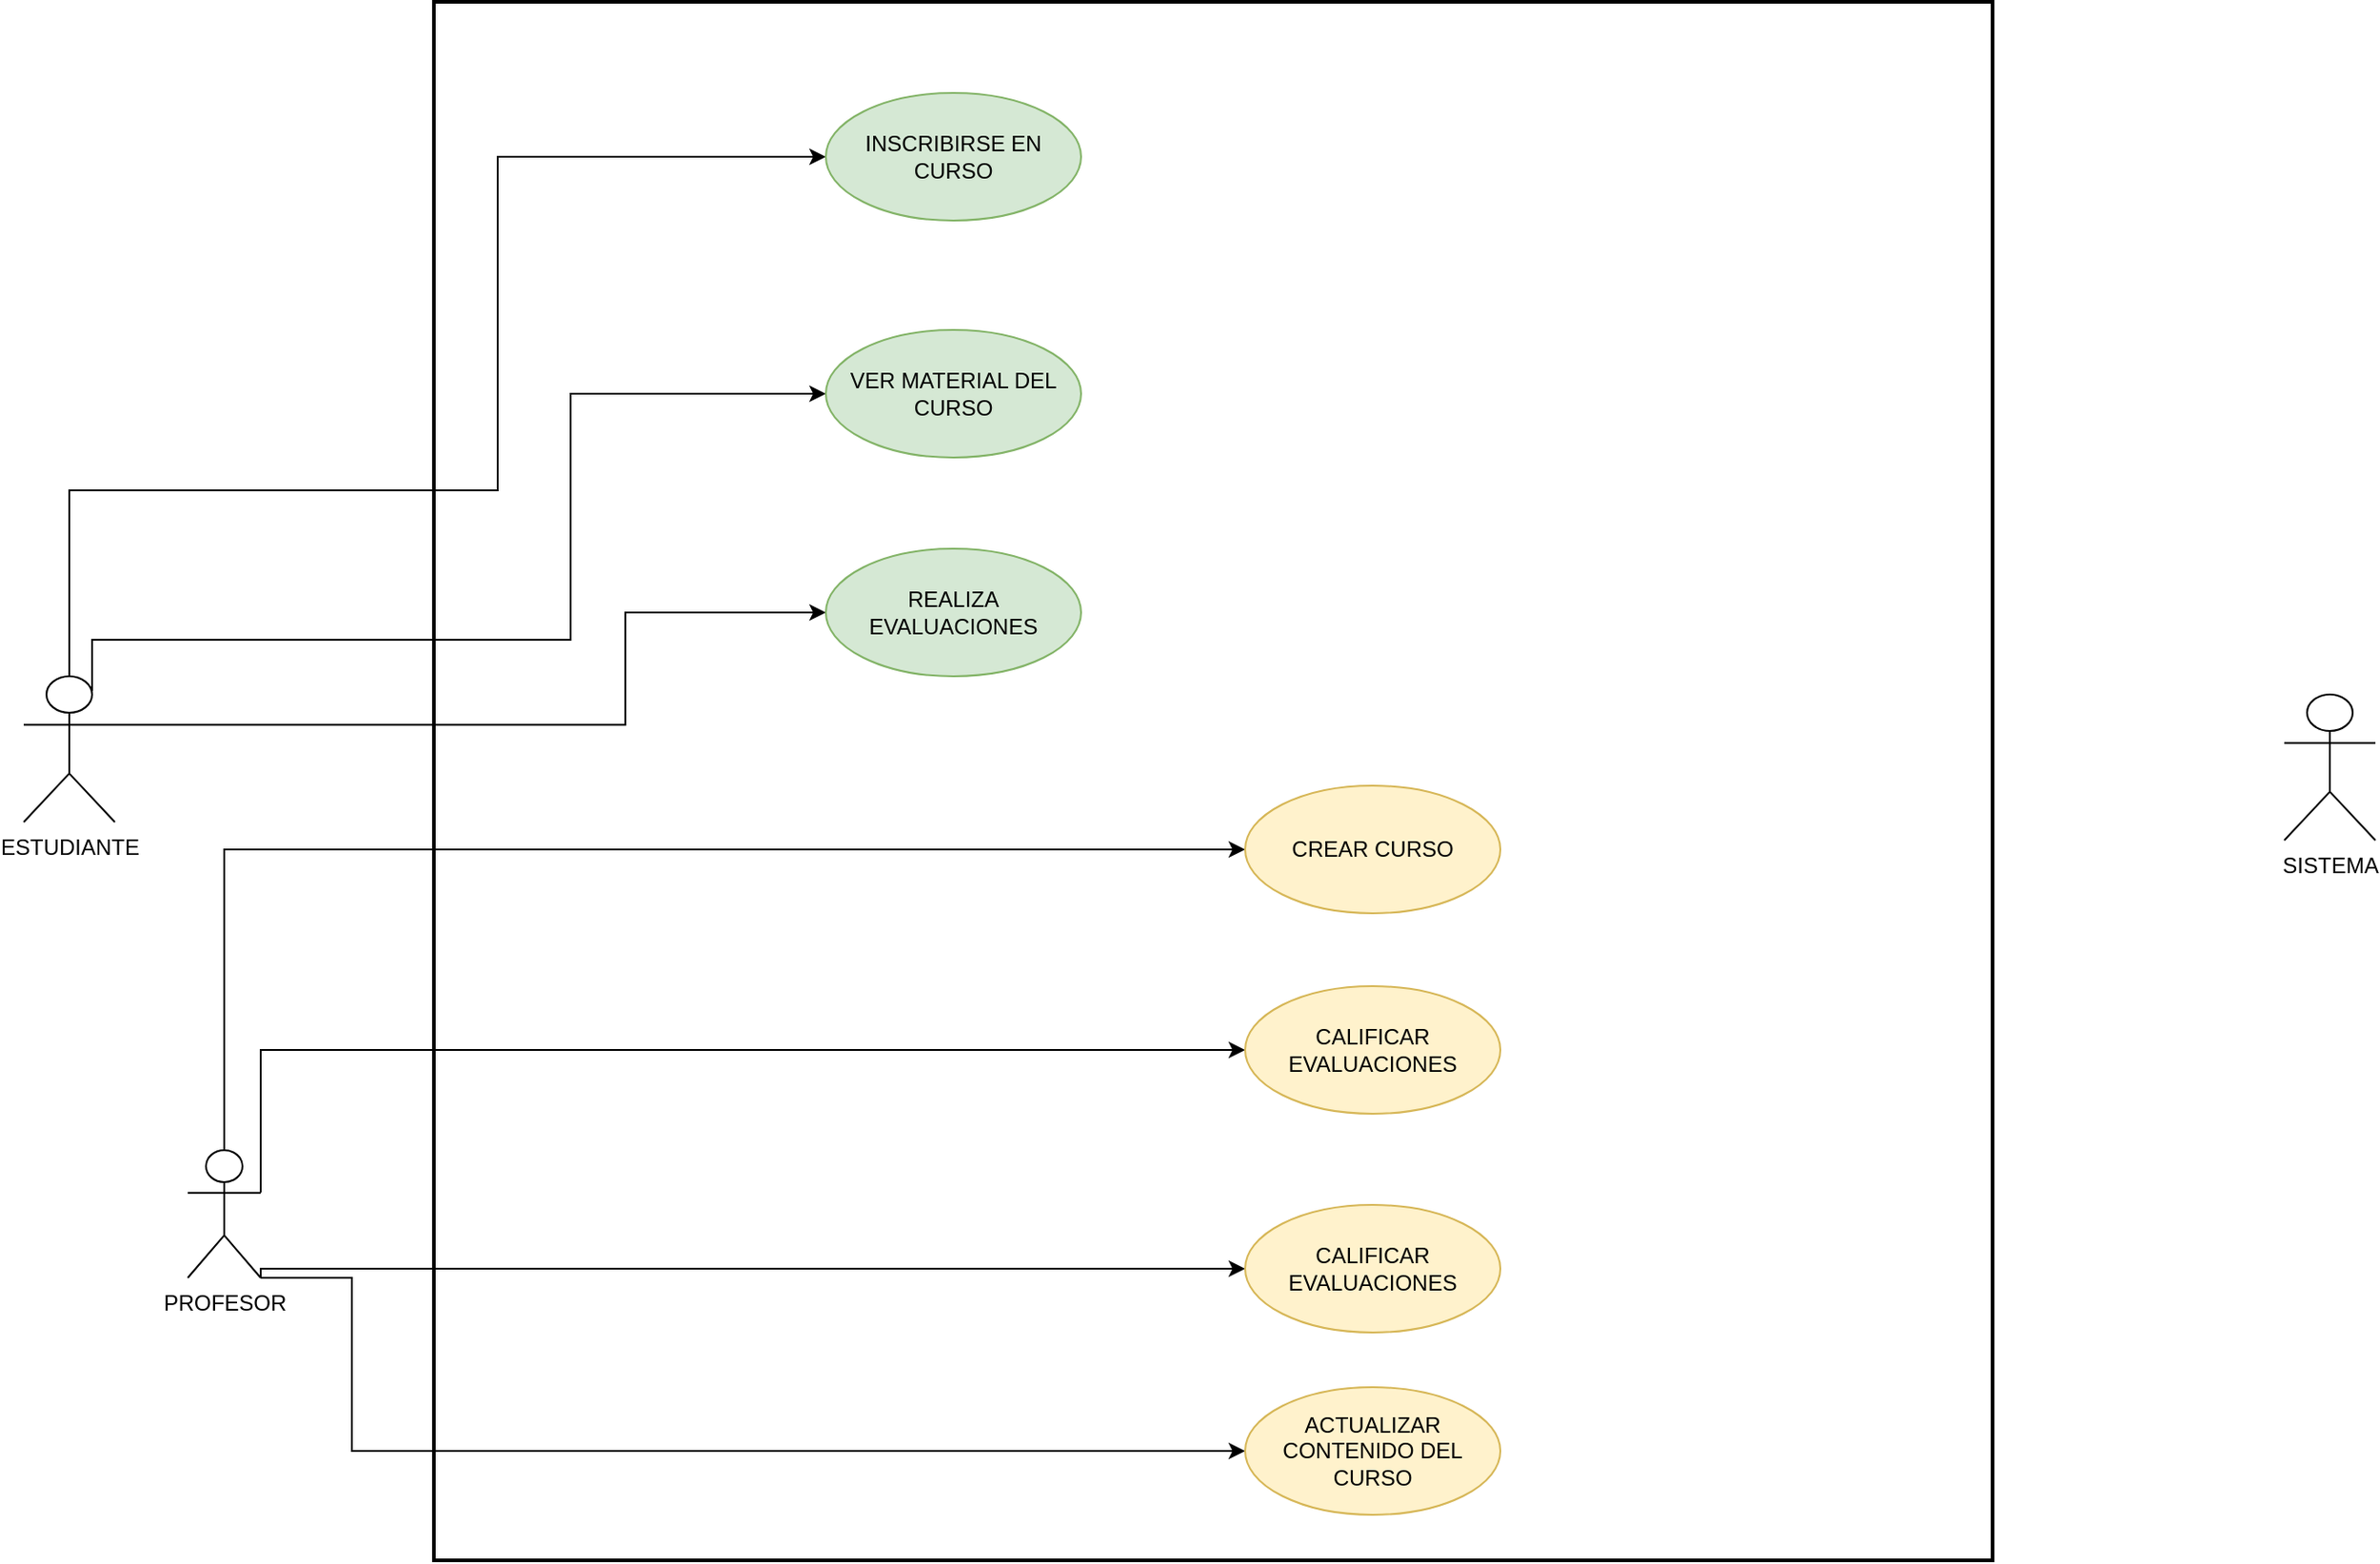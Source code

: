 <mxfile version="24.8.4">
  <diagram name="Página-1" id="quOFpwzGg_t2mJeXDZb7">
    <mxGraphModel dx="2049" dy="2777" grid="1" gridSize="10" guides="1" tooltips="1" connect="1" arrows="1" fold="1" page="1" pageScale="1" pageWidth="1169" pageHeight="1654" math="0" shadow="0">
      <root>
        <mxCell id="0" />
        <mxCell id="1" parent="0" />
        <mxCell id="o_IoWh3dbLJrlLXt5_01-1" value="" style="whiteSpace=wrap;html=1;aspect=fixed;fillColor=none;strokeWidth=2;" vertex="1" parent="1">
          <mxGeometry x="245" y="-70" width="855" height="855" as="geometry" />
        </mxCell>
        <mxCell id="o_IoWh3dbLJrlLXt5_01-2" style="edgeStyle=orthogonalEdgeStyle;rounded=0;orthogonalLoop=1;jettySize=auto;html=1;exitX=0.75;exitY=0.1;exitDx=0;exitDy=0;exitPerimeter=0;entryX=0;entryY=0.5;entryDx=0;entryDy=0;" edge="1" parent="1" source="o_IoWh3dbLJrlLXt5_01-6" target="o_IoWh3dbLJrlLXt5_01-10">
          <mxGeometry relative="1" as="geometry">
            <Array as="points">
              <mxPoint x="58" y="280" />
              <mxPoint x="320" y="280" />
              <mxPoint x="320" y="145" />
            </Array>
          </mxGeometry>
        </mxCell>
        <mxCell id="o_IoWh3dbLJrlLXt5_01-3" style="edgeStyle=orthogonalEdgeStyle;rounded=0;orthogonalLoop=1;jettySize=auto;html=1;exitX=0.5;exitY=0;exitDx=0;exitDy=0;exitPerimeter=0;entryX=0;entryY=0.5;entryDx=0;entryDy=0;" edge="1" parent="1" source="o_IoWh3dbLJrlLXt5_01-8" target="o_IoWh3dbLJrlLXt5_01-12">
          <mxGeometry relative="1" as="geometry" />
        </mxCell>
        <mxCell id="o_IoWh3dbLJrlLXt5_01-4" style="edgeStyle=orthogonalEdgeStyle;rounded=0;orthogonalLoop=1;jettySize=auto;html=1;exitX=1;exitY=0.333;exitDx=0;exitDy=0;exitPerimeter=0;entryX=0;entryY=0.5;entryDx=0;entryDy=0;" edge="1" parent="1" source="o_IoWh3dbLJrlLXt5_01-6" target="o_IoWh3dbLJrlLXt5_01-9">
          <mxGeometry relative="1" as="geometry">
            <Array as="points">
              <mxPoint x="350" y="327" />
              <mxPoint x="350" y="265" />
            </Array>
          </mxGeometry>
        </mxCell>
        <mxCell id="o_IoWh3dbLJrlLXt5_01-5" style="edgeStyle=orthogonalEdgeStyle;rounded=0;orthogonalLoop=1;jettySize=auto;html=1;exitX=1;exitY=0.333;exitDx=0;exitDy=0;exitPerimeter=0;entryX=0;entryY=0.5;entryDx=0;entryDy=0;" edge="1" parent="1" source="o_IoWh3dbLJrlLXt5_01-8" target="o_IoWh3dbLJrlLXt5_01-11">
          <mxGeometry relative="1" as="geometry">
            <Array as="points">
              <mxPoint x="150" y="505" />
            </Array>
          </mxGeometry>
        </mxCell>
        <mxCell id="o_IoWh3dbLJrlLXt5_01-6" value="ESTUDIANTE&lt;div&gt;&lt;br&gt;&lt;/div&gt;" style="shape=umlActor;html=1;verticalLabelPosition=bottom;verticalAlign=top;align=center;" vertex="1" parent="1">
          <mxGeometry x="20" y="300" width="50" height="80" as="geometry" />
        </mxCell>
        <mxCell id="o_IoWh3dbLJrlLXt5_01-7" style="edgeStyle=orthogonalEdgeStyle;rounded=0;orthogonalLoop=1;jettySize=auto;html=1;exitX=1;exitY=1;exitDx=0;exitDy=0;exitPerimeter=0;entryX=0;entryY=0.5;entryDx=0;entryDy=0;" edge="1" parent="1" source="o_IoWh3dbLJrlLXt5_01-8" target="o_IoWh3dbLJrlLXt5_01-13">
          <mxGeometry relative="1" as="geometry">
            <Array as="points">
              <mxPoint x="150" y="625" />
            </Array>
          </mxGeometry>
        </mxCell>
        <mxCell id="o_IoWh3dbLJrlLXt5_01-20" style="edgeStyle=orthogonalEdgeStyle;rounded=0;orthogonalLoop=1;jettySize=auto;html=1;exitX=1;exitY=1;exitDx=0;exitDy=0;exitPerimeter=0;entryX=0;entryY=0.5;entryDx=0;entryDy=0;" edge="1" parent="1" source="o_IoWh3dbLJrlLXt5_01-8" target="o_IoWh3dbLJrlLXt5_01-19">
          <mxGeometry relative="1" as="geometry">
            <Array as="points">
              <mxPoint x="200" y="630" />
              <mxPoint x="200" y="725" />
            </Array>
          </mxGeometry>
        </mxCell>
        <mxCell id="o_IoWh3dbLJrlLXt5_01-8" value="&lt;div&gt;PROFESOR&lt;/div&gt;" style="shape=umlActor;html=1;verticalLabelPosition=bottom;verticalAlign=top;align=center;" vertex="1" parent="1">
          <mxGeometry x="110" y="560" width="40" height="70" as="geometry" />
        </mxCell>
        <mxCell id="o_IoWh3dbLJrlLXt5_01-9" value="REALIZA EVALUACIONES" style="ellipse;whiteSpace=wrap;html=1;fillColor=#d5e8d4;strokeColor=#82b366;" vertex="1" parent="1">
          <mxGeometry x="460" y="230" width="140" height="70" as="geometry" />
        </mxCell>
        <mxCell id="o_IoWh3dbLJrlLXt5_01-10" value="VER MATERIAL DEL CURSO" style="ellipse;whiteSpace=wrap;html=1;fillColor=#d5e8d4;strokeColor=#82b366;" vertex="1" parent="1">
          <mxGeometry x="460" y="110" width="140" height="70" as="geometry" />
        </mxCell>
        <mxCell id="o_IoWh3dbLJrlLXt5_01-11" value="CALIFICAR EVALUACIONES" style="ellipse;whiteSpace=wrap;html=1;fillColor=#fff2cc;strokeColor=#d6b656;" vertex="1" parent="1">
          <mxGeometry x="690" y="470" width="140" height="70" as="geometry" />
        </mxCell>
        <mxCell id="o_IoWh3dbLJrlLXt5_01-12" value="CREAR CURSO" style="ellipse;whiteSpace=wrap;html=1;fillColor=#fff2cc;strokeColor=#d6b656;" vertex="1" parent="1">
          <mxGeometry x="690" y="360" width="140" height="70" as="geometry" />
        </mxCell>
        <mxCell id="o_IoWh3dbLJrlLXt5_01-13" value="CALIFICAR EVALUACIONES" style="ellipse;whiteSpace=wrap;html=1;fillColor=#fff2cc;strokeColor=#d6b656;" vertex="1" parent="1">
          <mxGeometry x="690" y="590" width="140" height="70" as="geometry" />
        </mxCell>
        <mxCell id="o_IoWh3dbLJrlLXt5_01-19" value="ACTUALIZAR CONTENIDO DEL CURSO" style="ellipse;whiteSpace=wrap;html=1;fillColor=#fff2cc;strokeColor=#d6b656;" vertex="1" parent="1">
          <mxGeometry x="690" y="690" width="140" height="70" as="geometry" />
        </mxCell>
        <mxCell id="o_IoWh3dbLJrlLXt5_01-21" value="&lt;div&gt;SISTEMA&lt;/div&gt;" style="shape=umlActor;html=1;verticalLabelPosition=bottom;verticalAlign=top;align=center;" vertex="1" parent="1">
          <mxGeometry x="1260" y="310" width="50" height="80" as="geometry" />
        </mxCell>
        <mxCell id="o_IoWh3dbLJrlLXt5_01-24" style="edgeStyle=orthogonalEdgeStyle;rounded=0;orthogonalLoop=1;jettySize=auto;html=1;exitX=0.5;exitY=0;exitDx=0;exitDy=0;exitPerimeter=0;entryX=0;entryY=0.5;entryDx=0;entryDy=0;" edge="1" parent="1" target="o_IoWh3dbLJrlLXt5_01-25" source="o_IoWh3dbLJrlLXt5_01-6">
          <mxGeometry relative="1" as="geometry">
            <Array as="points">
              <mxPoint x="45" y="198" />
              <mxPoint x="280" y="198" />
              <mxPoint x="280" y="15" />
            </Array>
            <mxPoint x="50" y="168" as="sourcePoint" />
          </mxGeometry>
        </mxCell>
        <mxCell id="o_IoWh3dbLJrlLXt5_01-25" value="INSCRIBIRSE EN CURSO" style="ellipse;whiteSpace=wrap;html=1;fillColor=#d5e8d4;strokeColor=#82b366;" vertex="1" parent="1">
          <mxGeometry x="460" y="-20" width="140" height="70" as="geometry" />
        </mxCell>
      </root>
    </mxGraphModel>
  </diagram>
</mxfile>
